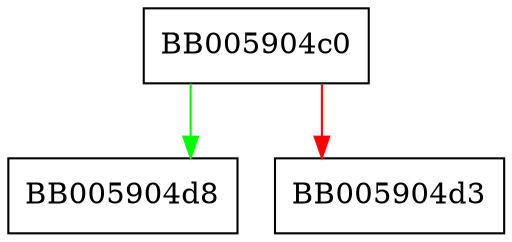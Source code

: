 digraph ossl_ecdsa_verify_sig {
  node [shape="box"];
  graph [splines=ortho];
  BB005904c0 -> BB005904d8 [color="green"];
  BB005904c0 -> BB005904d3 [color="red"];
}